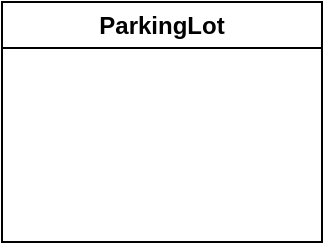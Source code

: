<mxfile>
  <diagram name="ParkingLotManagement">
    <mxGraphModel dx="1097" dy="763" grid="1" gridSize="10" guides="1" tooltips="1" connect="1" arrows="1" fold="1" page="1" pageScale="1" pageWidth="850" pageHeight="1100" math="0" shadow="0">
      <root>
        <mxCell id="0" />
        <mxCell id="1" parent="0" />
        
        <!-- ParkingLot Class -->
        <mxCell id="2" value="ParkingLot" style="swimlane;whiteSpace=wrap;html=1;" vertex="1" parent="1">
          <mxGeometry x="40" y="40" width="160" height="120" as="geometry" />
        </mxCell>
        <mxCell id="3" value="- spots: List&lt;ParkingSpot&gt;<br>- reservations: List&lt;Reservation&gt;<br>- revenue: float" style="text;html=1;align=left;verticalAlign=middle;whiteSpace=wrap;rounded=0;" vertex="1" parent="2">
          <mxGeometry x="0" y="30" width="160" height="90" as="geometry" />
        </mxCell>
        
        <!-- ParkingSpot Class -->
        <mxCell id="4" value="ParkingSpot" style="swimlane;whiteSpace=wrap;html=1;" vertex="1" parent="1">
          <mxGeometry x="240" y="40" width="160" height="120" as="geometry" />
        </mxCell>
        <mxCell id="5" value="- spotNumber: int<br>- sizeLimit: String<br>- isAvailable: boolean<br>- hourlyRate: float" style="text;html=1;align=left;verticalAlign=middle;whiteSpace=wrap;rounded=0;" vertex="1" parent="4">
          <mxGeometry x="0" y="30" width="160" height="90" as="geometry" />
        </mxCell>
        
        <!-- Vehicle Class -->
        <mxCell id="6" value="Vehicle" style="swimlane;whiteSpace=wrap;html=1;" vertex="1" parent="1">
          <mxGeometry x="440" y="40" width="160" height="90" as="geometry" />
        </mxCell>
        <mxCell id="7" value="- size: String<br>- licensePlate: String" style="text;html=1;align=left;verticalAlign=middle;whiteSpace=wrap;rounded=0;" vertex="1" parent="6">
          <mxGeometry x="0" y="30" width="160" height="60" as="geometry" />
        </mxCell>
        
        <!-- Reservation Class -->
        <mxCell id="8" value="Reservation" style="swimlane;whiteSpace=wrap;html=1;" vertex="1" parent="1">
          <mxGeometry x="40" y="200" width="160" height="120" as="geometry" />
        </mxCell>
        <mxCell id="9" value="- startTime: datetime<br>- endTime: datetime<br>- totalCost: float" style="text;html=1;align=left;verticalAlign=middle;whiteSpace=wrap;rounded=0;" vertex="1" parent="8">
          <mxGeometry x="0" y="30" width="160" height="90" as="geometry" />
        </mxCell>
        
        <!-- Customer Class -->
        <mxCell id="10" value="Customer" style="swimlane;whiteSpace=wrap;html=1;" vertex="1" parent="1">
          <mxGeometry x="240" y="200" width="160" height="90" as="geometry" />
        </mxCell>
        <mxCell id="11" value="- name: String<br>- contactInfo: String" style="text;html=1;align=left;verticalAlign=middle;whiteSpace=wrap;rounded=0;" vertex="1" parent="10">
          <mxGeometry x="0" y="30" width="160" height="60" as="geometry" />
        </mxCell>
        
        <!-- Relationships -->
        <mxCell id="12" style="edgeStyle=orthogonalEdgeStyle;rounded=0;orthogonalLoop=1;jettySize=auto;html=1;" edge="1" parent="1" source="2" target="4">
          <mxGeometry relative="1" as="geometry" />
        </mxCell>
        <mxCell id="13" style="edgeStyle=orthogonalEdgeStyle;rounded=0;orthogonalLoop=1;jettySize=auto;html=1;" edge="1" parent="1" source="2" target="8">
          <mxGeometry relative="1" as="geometry" />
        </mxCell>
        <mxCell id="14" style="edgeStyle=orthogonalEdgeStyle;rounded=0;orthogonalLoop=1;jettySize=auto;html=1;" edge="1" parent="1" source="8" target="4">
          <mxGeometry relative="1" as="geometry" />
        </mxCell>
        <mxCell id="15" style="edgeStyle=orthogonalEdgeStyle;rounded=0;orthogonalLoop=1;jettySize=auto;html=1;" edge="1" parent="1" source="8" target="6">
          <mxGeometry relative="1" as="geometry" />
        </mxCell>
        <mxCell id="16" style="edgeStyle=orthogonalEdgeStyle;rounded=0;orthogonalLoop=1;jettySize=auto;html=1;" edge="1" parent="1" source="8" target="10">
          <mxGeometry relative="1" as="geometry" />
        </mxCell>
      </root>
    </mxGraphModel>
  </diagram>
</mxfile>
